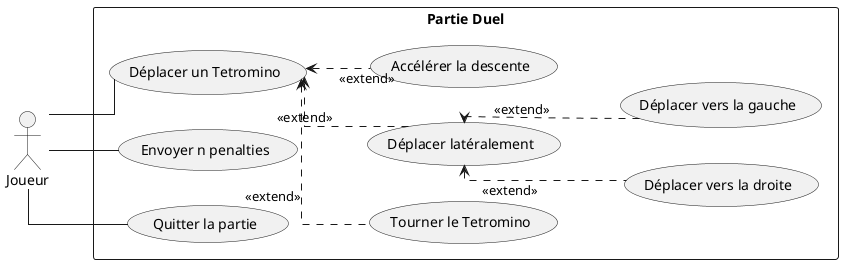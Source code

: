 @startuml DualUseCase

'Dual & Normal Mode'
' NOTE: We could add "pause", "resume" & "stop game" in game menu

left to right direction
actor Joueur as player
skinparam linetype ortho

rectangle "Partie Duel" as game {
    '### Social
    ' NOTE: we don't have to implement this but it would be a cool feature
    ' usecase "discuter" as chat

    '### Game Actions
    usecase "Déplacer un Tetromino" as move_piece
    usecase "Tourner le Tetromino" as rotate_piece

    'TODO: penalty might be a bad name
    'TODO: throw n lines penalty can be activated only if f(n) lines have been completed
    usecase "Envoyer n penalties" as throw_penalty

    '### move piece subcases NOTE: is "extends" the right keyword for this
    usecase "Déplacer latéralement" as lateral_movement
    usecase "Accélérer la descente" as increase_descent
    usecase "Déplacer vers la droite" as move_right
    usecase "Déplacer vers la gauche" as move_left

    '### Pause menu
    usecase "Quitter la partie" as quit_game
}

player -- move_piece
player -- quit_game
player -- throw_penalty
(move_piece) <-. (lateral_movement): <<extend>>
(move_piece) <-. (increase_descent): <<extend>>
(move_piece) <-. (rotate_piece): <<extend>>
(lateral_movement) <-. (move_right): <<extend>>
(lateral_movement) <-. (move_left): <<extend>>



@enduml
